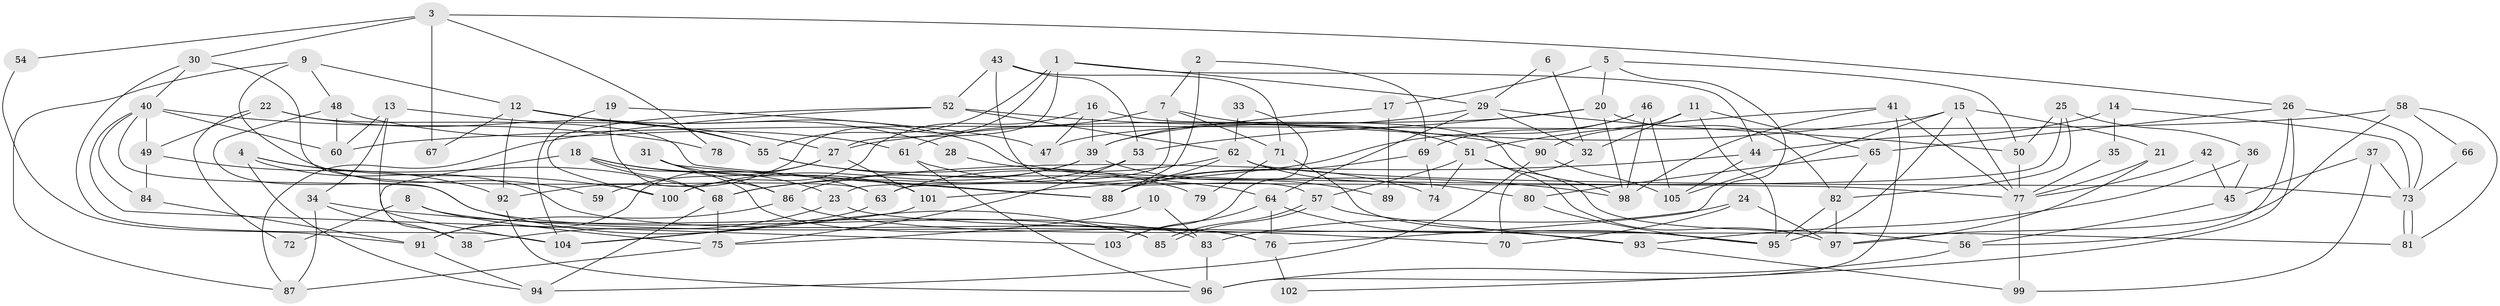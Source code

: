 // Generated by graph-tools (version 1.1) at 2025/15/03/09/25 04:15:04]
// undirected, 105 vertices, 210 edges
graph export_dot {
graph [start="1"]
  node [color=gray90,style=filled];
  1;
  2;
  3;
  4;
  5;
  6;
  7;
  8;
  9;
  10;
  11;
  12;
  13;
  14;
  15;
  16;
  17;
  18;
  19;
  20;
  21;
  22;
  23;
  24;
  25;
  26;
  27;
  28;
  29;
  30;
  31;
  32;
  33;
  34;
  35;
  36;
  37;
  38;
  39;
  40;
  41;
  42;
  43;
  44;
  45;
  46;
  47;
  48;
  49;
  50;
  51;
  52;
  53;
  54;
  55;
  56;
  57;
  58;
  59;
  60;
  61;
  62;
  63;
  64;
  65;
  66;
  67;
  68;
  69;
  70;
  71;
  72;
  73;
  74;
  75;
  76;
  77;
  78;
  79;
  80;
  81;
  82;
  83;
  84;
  85;
  86;
  87;
  88;
  89;
  90;
  91;
  92;
  93;
  94;
  95;
  96;
  97;
  98;
  99;
  100;
  101;
  102;
  103;
  104;
  105;
  1 -- 29;
  1 -- 27;
  1 -- 44;
  1 -- 55;
  1 -- 92;
  2 -- 88;
  2 -- 7;
  2 -- 69;
  3 -- 26;
  3 -- 30;
  3 -- 54;
  3 -- 67;
  3 -- 78;
  4 -- 94;
  4 -- 68;
  4 -- 76;
  4 -- 100;
  5 -- 50;
  5 -- 76;
  5 -- 17;
  5 -- 20;
  6 -- 29;
  6 -- 32;
  7 -- 71;
  7 -- 23;
  7 -- 51;
  7 -- 61;
  8 -- 85;
  8 -- 75;
  8 -- 72;
  9 -- 87;
  9 -- 12;
  9 -- 48;
  9 -- 59;
  10 -- 75;
  10 -- 83;
  11 -- 65;
  11 -- 95;
  11 -- 32;
  11 -- 90;
  12 -- 77;
  12 -- 92;
  12 -- 27;
  12 -- 28;
  12 -- 67;
  13 -- 34;
  13 -- 104;
  13 -- 55;
  13 -- 60;
  14 -- 44;
  14 -- 73;
  14 -- 35;
  15 -- 77;
  15 -- 27;
  15 -- 21;
  15 -- 95;
  15 -- 105;
  16 -- 39;
  16 -- 100;
  16 -- 47;
  16 -- 98;
  17 -- 39;
  17 -- 89;
  18 -- 76;
  18 -- 63;
  18 -- 23;
  18 -- 38;
  18 -- 68;
  19 -- 47;
  19 -- 86;
  19 -- 104;
  20 -- 98;
  20 -- 47;
  20 -- 53;
  20 -- 82;
  21 -- 97;
  21 -- 77;
  22 -- 88;
  22 -- 55;
  22 -- 49;
  22 -- 72;
  23 -- 38;
  23 -- 81;
  24 -- 83;
  24 -- 97;
  24 -- 70;
  25 -- 50;
  25 -- 82;
  25 -- 36;
  25 -- 63;
  26 -- 73;
  26 -- 56;
  26 -- 65;
  26 -- 102;
  27 -- 101;
  27 -- 59;
  27 -- 91;
  28 -- 98;
  29 -- 39;
  29 -- 64;
  29 -- 32;
  29 -- 50;
  30 -- 63;
  30 -- 40;
  30 -- 104;
  31 -- 88;
  31 -- 101;
  31 -- 86;
  32 -- 70;
  33 -- 103;
  33 -- 62;
  34 -- 87;
  34 -- 70;
  34 -- 38;
  35 -- 77;
  36 -- 93;
  36 -- 45;
  37 -- 99;
  37 -- 45;
  37 -- 73;
  39 -- 86;
  39 -- 100;
  39 -- 89;
  40 -- 84;
  40 -- 60;
  40 -- 49;
  40 -- 78;
  40 -- 83;
  40 -- 103;
  41 -- 51;
  41 -- 96;
  41 -- 77;
  41 -- 98;
  42 -- 45;
  42 -- 77;
  43 -- 57;
  43 -- 52;
  43 -- 53;
  43 -- 71;
  44 -- 68;
  44 -- 105;
  45 -- 56;
  46 -- 98;
  46 -- 105;
  46 -- 69;
  46 -- 101;
  48 -- 60;
  48 -- 61;
  48 -- 85;
  49 -- 84;
  49 -- 92;
  50 -- 77;
  51 -- 74;
  51 -- 56;
  51 -- 57;
  51 -- 97;
  52 -- 90;
  52 -- 62;
  52 -- 87;
  52 -- 100;
  53 -- 68;
  53 -- 75;
  54 -- 91;
  55 -- 64;
  55 -- 79;
  56 -- 96;
  57 -- 85;
  57 -- 85;
  57 -- 93;
  58 -- 81;
  58 -- 97;
  58 -- 60;
  58 -- 66;
  61 -- 74;
  61 -- 96;
  62 -- 63;
  62 -- 73;
  62 -- 80;
  62 -- 88;
  63 -- 104;
  64 -- 95;
  64 -- 76;
  64 -- 103;
  65 -- 80;
  65 -- 82;
  66 -- 73;
  68 -- 75;
  68 -- 94;
  69 -- 74;
  69 -- 88;
  71 -- 95;
  71 -- 79;
  73 -- 81;
  73 -- 81;
  75 -- 87;
  76 -- 102;
  77 -- 99;
  80 -- 95;
  82 -- 95;
  82 -- 97;
  83 -- 96;
  84 -- 91;
  86 -- 91;
  86 -- 93;
  90 -- 105;
  90 -- 94;
  91 -- 94;
  92 -- 96;
  93 -- 99;
  101 -- 104;
}
